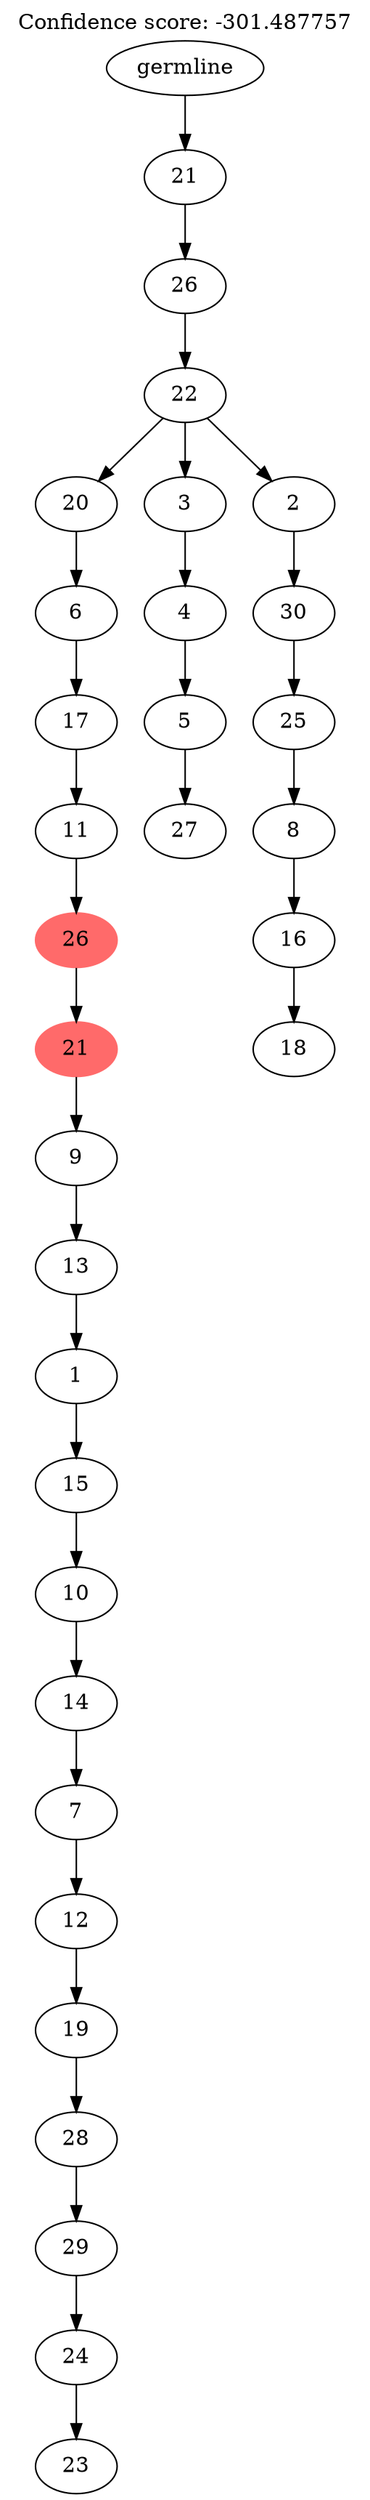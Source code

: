 digraph g {
	"31" -> "32";
	"32" [label="23"];
	"30" -> "31";
	"31" [label="24"];
	"29" -> "30";
	"30" [label="29"];
	"28" -> "29";
	"29" [label="28"];
	"27" -> "28";
	"28" [label="19"];
	"26" -> "27";
	"27" [label="12"];
	"25" -> "26";
	"26" [label="7"];
	"24" -> "25";
	"25" [label="14"];
	"23" -> "24";
	"24" [label="10"];
	"22" -> "23";
	"23" [label="15"];
	"21" -> "22";
	"22" [label="1"];
	"20" -> "21";
	"21" [label="13"];
	"19" -> "20";
	"20" [label="9"];
	"18" -> "19";
	"19" [color=indianred1, style=filled, label="21"];
	"17" -> "18";
	"18" [color=indianred1, style=filled, label="26"];
	"16" -> "17";
	"17" [label="11"];
	"15" -> "16";
	"16" [label="17"];
	"14" -> "15";
	"15" [label="6"];
	"12" -> "13";
	"13" [label="27"];
	"11" -> "12";
	"12" [label="5"];
	"10" -> "11";
	"11" [label="4"];
	"8" -> "9";
	"9" [label="18"];
	"7" -> "8";
	"8" [label="16"];
	"6" -> "7";
	"7" [label="8"];
	"5" -> "6";
	"6" [label="25"];
	"4" -> "5";
	"5" [label="30"];
	"3" -> "4";
	"4" [label="2"];
	"3" -> "10";
	"10" [label="3"];
	"3" -> "14";
	"14" [label="20"];
	"2" -> "3";
	"3" [label="22"];
	"1" -> "2";
	"2" [label="26"];
	"0" -> "1";
	"1" [label="21"];
	"0" [label="germline"];
	labelloc="t";
	label="Confidence score: -301.487757";
}
